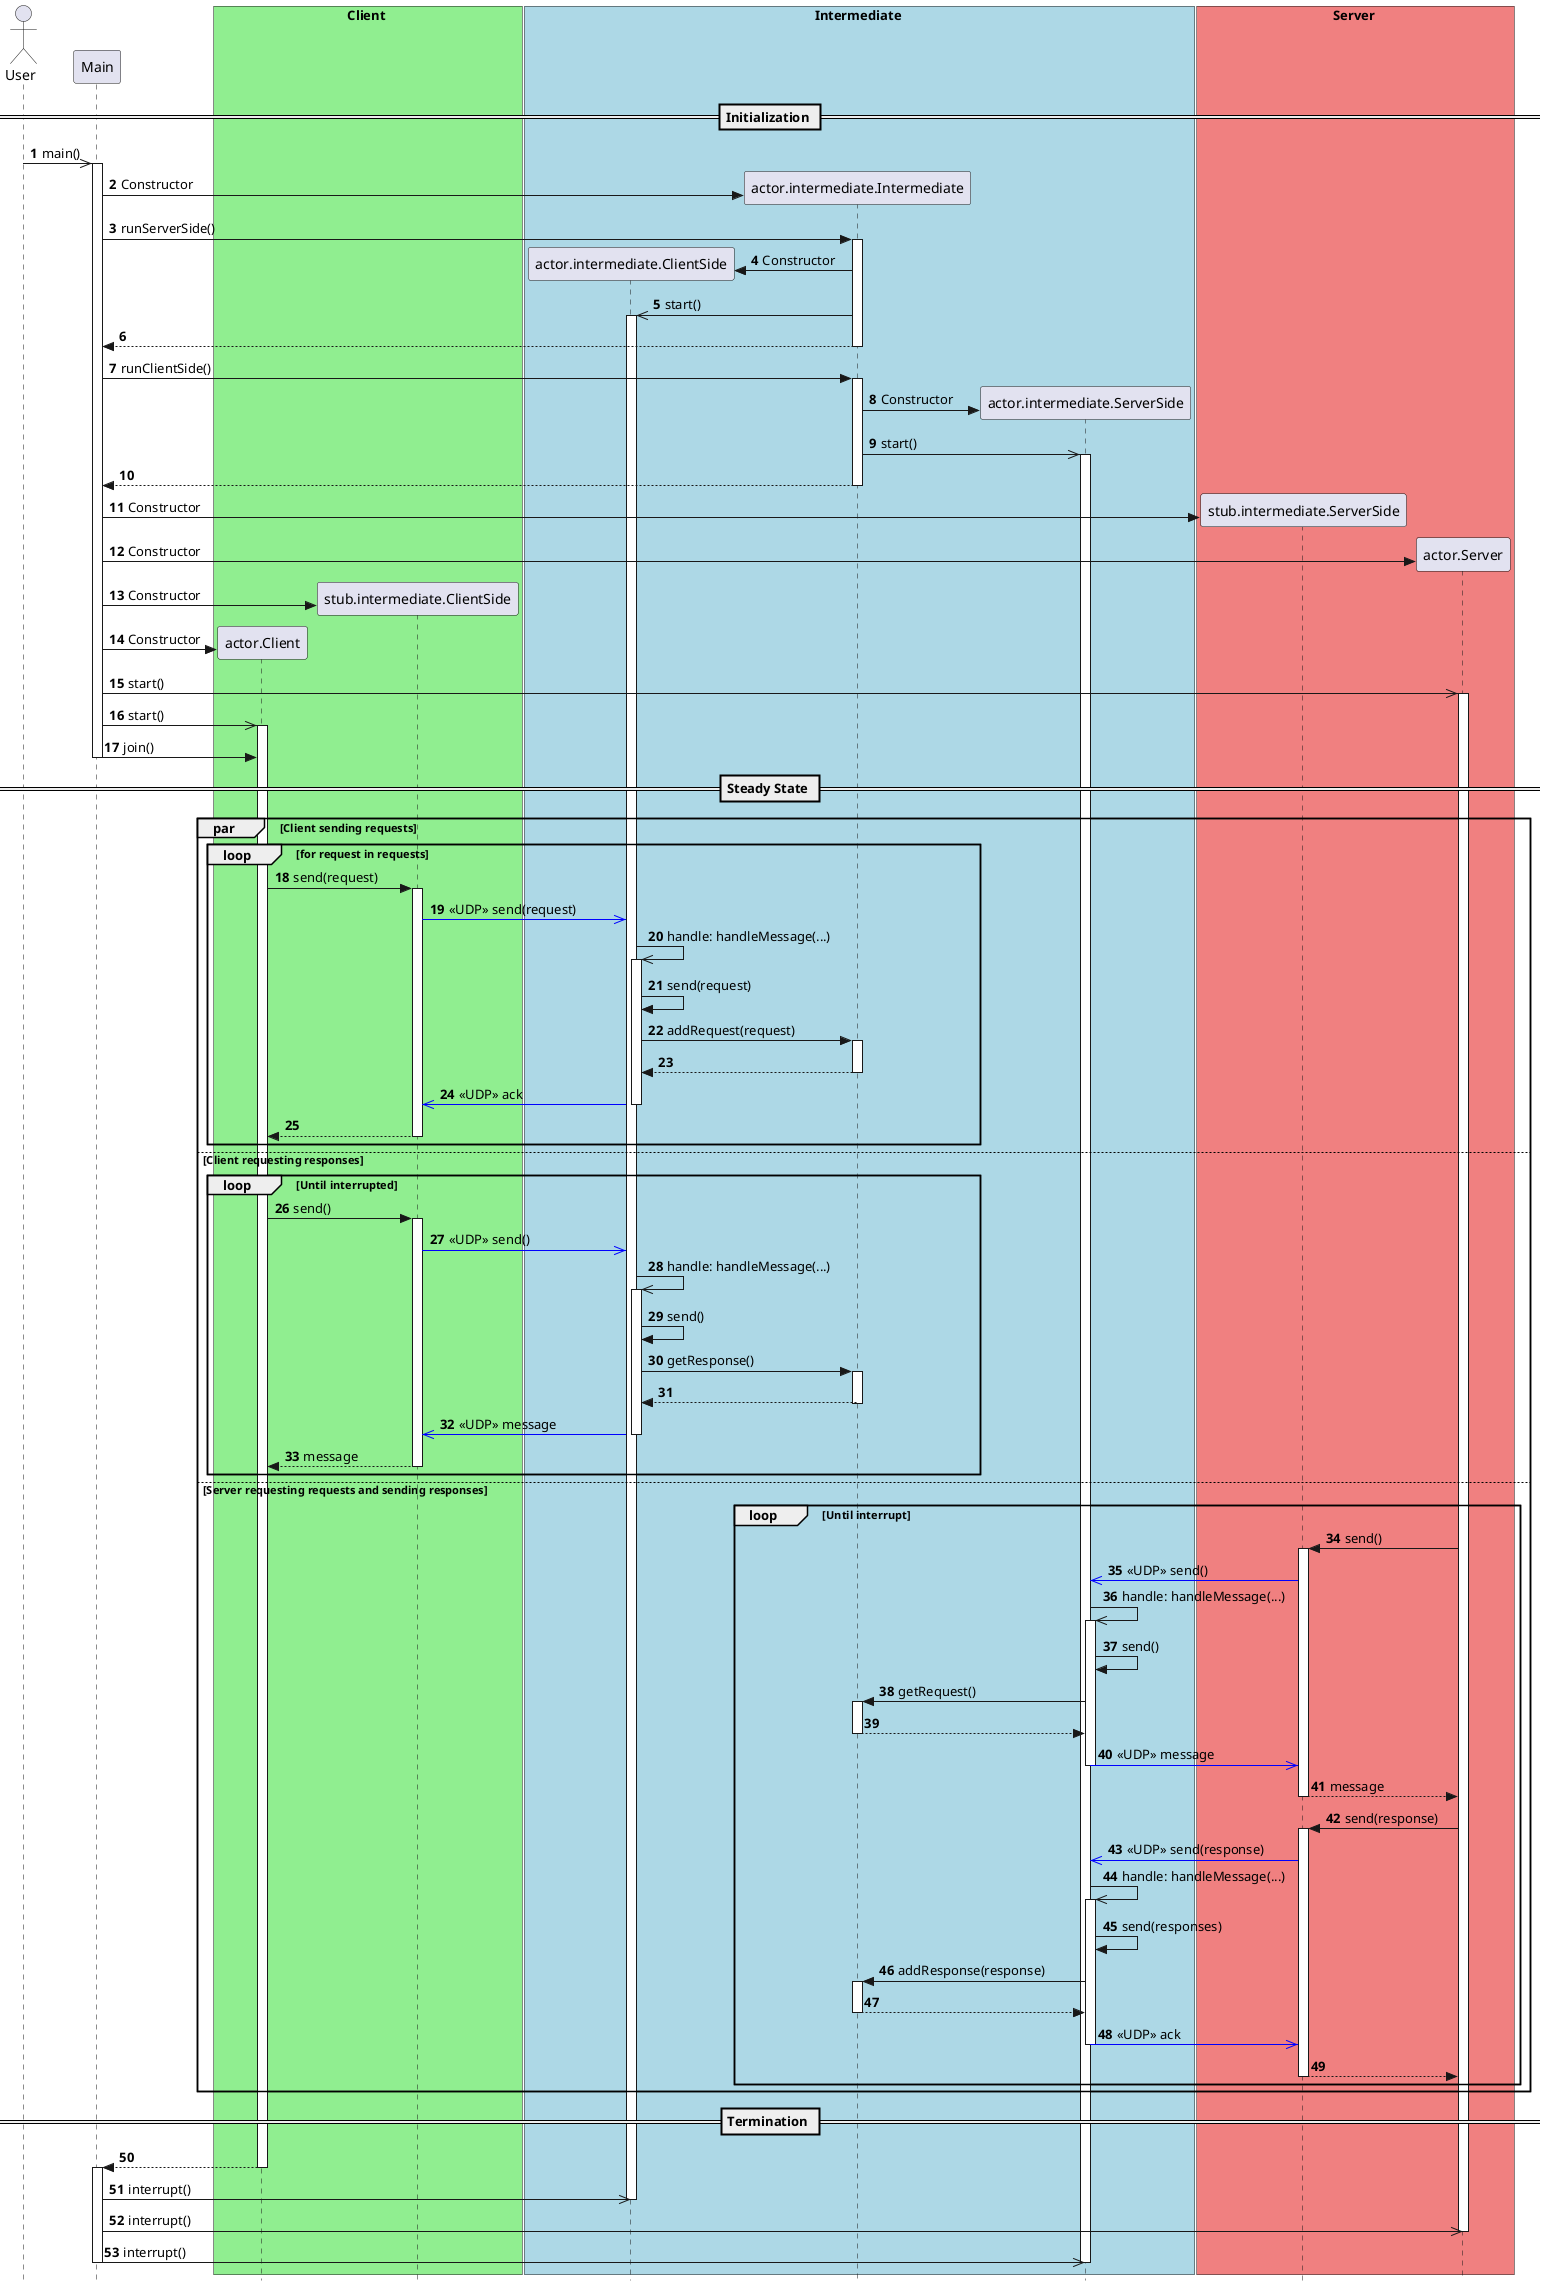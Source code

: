 @startuml
'https://plantuml.com/sequence-diagram

skinparam style strictuml

actor User
participant Main
box Client #LightGreen
participant actor.Client as Client
participant stub.intermediate.ClientSide as sic
end box
box Intermediate #LightBlue
participant actor.intermediate.ClientSide as aic
participant actor.intermediate.Intermediate as Intermediate
participant actor.intermediate.ServerSide as ais
end box
box Server #LightCoral
participant stub.intermediate.ServerSide as sis
participant actor.Server as Server
end box

autonumber


== Initialization ==
User ->> Main ++: main()
Main -> Intermediate **: Constructor

Main -> Intermediate ++: runServerSide()
Intermediate -> aic **: Constructor
Intermediate ->> aic: start()
activate aic
Intermediate --> Main
deactivate Intermediate

Main -> Intermediate ++: runClientSide()
Intermediate -> ais **: Constructor
Intermediate ->> ais : start()
activate ais
Intermediate --> Main
deactivate Intermediate

Main -> sis **: Constructor
Main -> Server **: Constructor

Main -> sic **: Constructor
Main -> Client **: Constructor

Main ->> Server: start()
activate Server

Main ->> Client: start()
activate Client

Main -> Client: join()
deactivate Main

== Steady State ==

par Client sending requests
   loop for request in requests
        Client -> sic ++: send(request)
        sic -[#0000FF]>> aic: <<UDP>> send(request)
        aic ->> aic: handle: handleMessage(...)
        activate  aic
        aic  -> aic: send(request)
        aic -> Intermediate ++: addRequest(request)
        return
        aic -[#0000FF]>> sic: <<UDP>> ack
        deactivate aic
        return
   end

  else Client requesting responses
  loop Until interrupted
        Client -> sic ++: send()
        sic -[#0000FF]>> aic: <<UDP>> send()
        aic ->> aic: handle: handleMessage(...)
        activate  aic
        aic  -> aic: send()
        aic -> Intermediate ++: getResponse()
        return
        aic -[#0000FF]>> sic: <<UDP>> message
        deactivate aic
        return message
  end

  else Server requesting requests and sending responses
  loop Until interrupt
        Server -> sis ++: send()
        sis -[#0000FF]>> ais: <<UDP>> send()
        ais ->> ais: handle: handleMessage(...)
        activate  ais
        ais  -> ais: send()
        ais -> Intermediate ++: getRequest()
        return
        ais -[#0000FF]>> sis: <<UDP>> message
        deactivate ais
        return message
        Server -> sis ++: send(response)
        sis -[#0000FF]>> ais: <<UDP>> send(response)
        ais ->> ais: handle: handleMessage(...)
        activate  ais
        ais  -> ais: send(responses)
        ais -> Intermediate ++: addResponse(response)
        return
        ais -[#0000FF]>> sis: <<UDP>> ack
        deactivate ais
        return
    end
end

== Termination ==

Client --> Main
deactivate Client
activate Main

Main ->> aic: interrupt()
deactivate aic

Main ->> Server: interrupt()
deactivate Server

Main ->> ais: interrupt()
deactivate ais

deactivate Main

@enduml